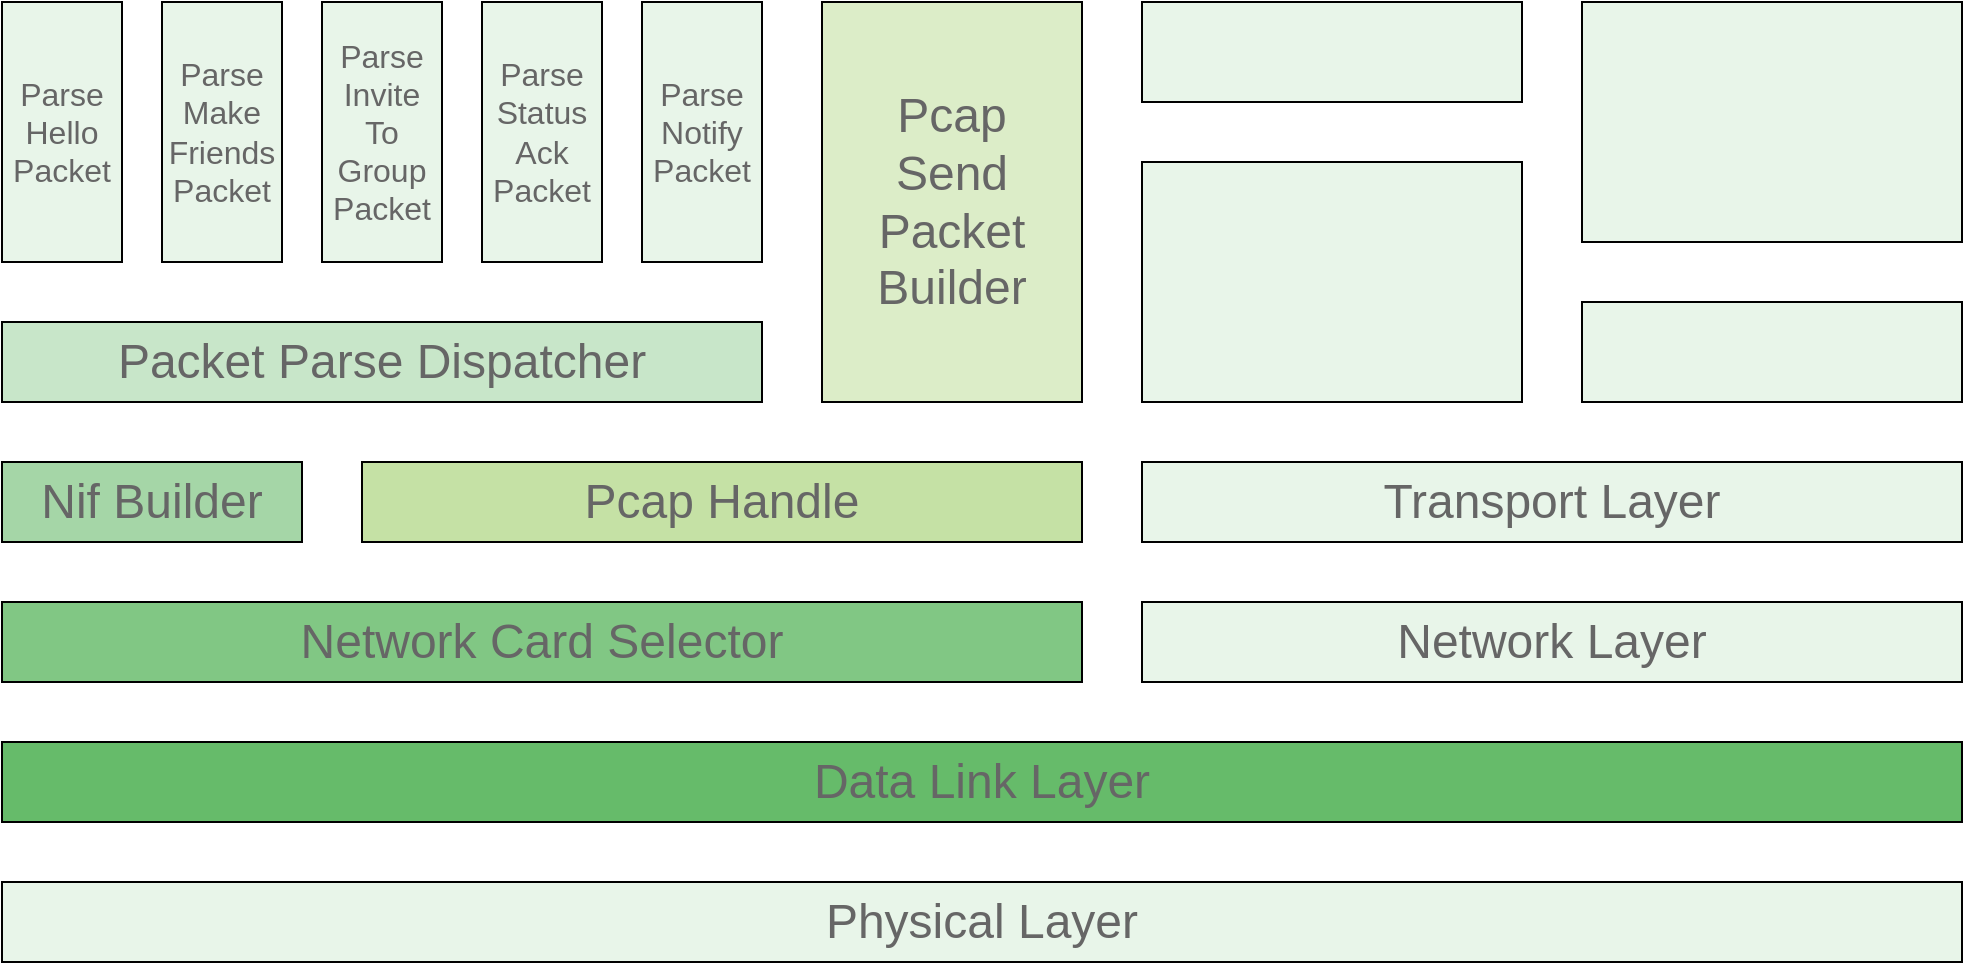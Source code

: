 <mxfile version="14.6.6" type="github">
  <diagram id="JCKB8MocDSN7x97dPDkK" name="Page-1">
    <mxGraphModel dx="1483" dy="897" grid="1" gridSize="10" guides="1" tooltips="1" connect="1" arrows="1" fold="1" page="1" pageScale="1" pageWidth="1654" pageHeight="2336" math="0" shadow="0">
      <root>
        <mxCell id="0" />
        <mxCell id="1" parent="0" />
        <mxCell id="Dv_WCurl7W9lhUE-oqcY-9" value="&lt;font style=&quot;font-size: 24px&quot; color=&quot;#666666&quot;&gt;Network Card Selector&lt;/font&gt;" style="rounded=0;whiteSpace=wrap;html=1;fillColor=#81c784;" vertex="1" parent="1">
          <mxGeometry x="220" y="870" width="540" height="40" as="geometry" />
        </mxCell>
        <mxCell id="Dv_WCurl7W9lhUE-oqcY-10" value="&lt;font style=&quot;font-size: 24px&quot; color=&quot;#666666&quot;&gt;Nif Builder&lt;/font&gt;" style="rounded=0;whiteSpace=wrap;html=1;fillColor=#a5d6a7;" vertex="1" parent="1">
          <mxGeometry x="220" y="800" width="150" height="40" as="geometry" />
        </mxCell>
        <mxCell id="Dv_WCurl7W9lhUE-oqcY-11" value="&lt;font color=&quot;#666666&quot;&gt;&lt;span style=&quot;font-size: 24px&quot;&gt;Pcap Handle&lt;/span&gt;&lt;/font&gt;" style="rounded=0;whiteSpace=wrap;html=1;fillColor=#c5e1a5;" vertex="1" parent="1">
          <mxGeometry x="400" y="800" width="360" height="40" as="geometry" />
        </mxCell>
        <mxCell id="Dv_WCurl7W9lhUE-oqcY-16" value="&lt;font color=&quot;#666666&quot;&gt;&lt;span style=&quot;font-size: 24px&quot;&gt;Packet Parse Dispatcher&lt;/span&gt;&lt;/font&gt;" style="rounded=0;whiteSpace=wrap;html=1;strokeColor=#000000;fillColor=#c8e6c9;" vertex="1" parent="1">
          <mxGeometry x="220" y="730" width="380" height="40" as="geometry" />
        </mxCell>
        <mxCell id="Dv_WCurl7W9lhUE-oqcY-17" value="&lt;span style=&quot;color: rgb(102 , 102 , 102) ; font-size: 24px&quot;&gt;Pcap&lt;br&gt;Send&lt;br&gt;Packet&lt;br&gt;Builder&lt;br&gt;&lt;/span&gt;" style="rounded=0;whiteSpace=wrap;html=1;strokeColor=#000000;fillColor=#dcedc8;" vertex="1" parent="1">
          <mxGeometry x="630" y="570" width="130" height="200" as="geometry" />
        </mxCell>
        <mxCell id="Dv_WCurl7W9lhUE-oqcY-18" value="&lt;span style=&quot;color: rgb(102 , 102 , 102) ; font-size: 16px&quot;&gt;Parse&lt;br&gt;Hello&lt;br&gt;Packet&lt;br&gt;&lt;/span&gt;" style="rounded=0;whiteSpace=wrap;html=1;strokeColor=#000000;fillColor=#e8f5e9;" vertex="1" parent="1">
          <mxGeometry x="220" y="570" width="60" height="130" as="geometry" />
        </mxCell>
        <mxCell id="Dv_WCurl7W9lhUE-oqcY-19" value="&lt;span style=&quot;color: rgb(102 , 102 , 102) ; font-size: 16px&quot;&gt;Parse&lt;/span&gt;&lt;br style=&quot;color: rgb(102 , 102 , 102) ; font-size: 16px&quot;&gt;&lt;font color=&quot;#666666&quot;&gt;&lt;span style=&quot;font-size: 16px&quot;&gt;Make&lt;br&gt;Friends&lt;/span&gt;&lt;/font&gt;&lt;br style=&quot;color: rgb(102 , 102 , 102) ; font-size: 16px&quot;&gt;&lt;span style=&quot;color: rgb(102 , 102 , 102) ; font-size: 16px&quot;&gt;Packet&lt;/span&gt;" style="rounded=0;whiteSpace=wrap;html=1;strokeColor=#000000;fillColor=#e8f5e9;" vertex="1" parent="1">
          <mxGeometry x="300" y="570" width="60" height="130" as="geometry" />
        </mxCell>
        <mxCell id="Dv_WCurl7W9lhUE-oqcY-20" value="&lt;span style=&quot;color: rgb(102 , 102 , 102) ; font-size: 16px&quot;&gt;Parse&lt;/span&gt;&lt;br style=&quot;color: rgb(102 , 102 , 102) ; font-size: 16px&quot;&gt;&lt;span style=&quot;color: rgb(102 , 102 , 102) ; font-size: 16px&quot;&gt;Invite&lt;br&gt;&lt;/span&gt;&lt;span style=&quot;color: rgb(102 , 102 , 102) ; font-size: 16px&quot;&gt;To&lt;br&gt;&lt;/span&gt;&lt;font color=&quot;#666666&quot;&gt;&lt;span style=&quot;font-size: 16px&quot;&gt;Group&lt;/span&gt;&lt;/font&gt;&lt;br style=&quot;color: rgb(102 , 102 , 102) ; font-size: 16px&quot;&gt;&lt;span style=&quot;color: rgb(102 , 102 , 102) ; font-size: 16px&quot;&gt;Packet&lt;/span&gt;" style="rounded=0;whiteSpace=wrap;html=1;strokeColor=#000000;fillColor=#e8f5e9;" vertex="1" parent="1">
          <mxGeometry x="380" y="570" width="60" height="130" as="geometry" />
        </mxCell>
        <mxCell id="Dv_WCurl7W9lhUE-oqcY-21" value="&lt;span style=&quot;color: rgb(102 , 102 , 102) ; font-size: 16px&quot;&gt;Parse&lt;/span&gt;&lt;br style=&quot;color: rgb(102 , 102 , 102) ; font-size: 16px&quot;&gt;&lt;span style=&quot;color: rgb(102 , 102 , 102) ; font-size: 16px&quot;&gt;Status&lt;br&gt;&lt;/span&gt;&lt;font color=&quot;#666666&quot;&gt;&lt;span style=&quot;font-size: 16px&quot;&gt;Ack&lt;/span&gt;&lt;/font&gt;&lt;br style=&quot;color: rgb(102 , 102 , 102) ; font-size: 16px&quot;&gt;&lt;span style=&quot;color: rgb(102 , 102 , 102) ; font-size: 16px&quot;&gt;Packet&lt;/span&gt;" style="rounded=0;whiteSpace=wrap;html=1;strokeColor=#000000;fillColor=#e8f5e9;" vertex="1" parent="1">
          <mxGeometry x="460" y="570" width="60" height="130" as="geometry" />
        </mxCell>
        <mxCell id="Dv_WCurl7W9lhUE-oqcY-22" value="&lt;span style=&quot;color: rgb(102 , 102 , 102) ; font-size: 16px&quot;&gt;Parse&lt;/span&gt;&lt;br style=&quot;color: rgb(102 , 102 , 102) ; font-size: 16px&quot;&gt;&lt;font color=&quot;#666666&quot;&gt;&lt;span style=&quot;font-size: 16px&quot;&gt;Notify&lt;/span&gt;&lt;/font&gt;&lt;br style=&quot;color: rgb(102 , 102 , 102) ; font-size: 16px&quot;&gt;&lt;span style=&quot;color: rgb(102 , 102 , 102) ; font-size: 16px&quot;&gt;Packet&lt;/span&gt;" style="rounded=0;whiteSpace=wrap;html=1;strokeColor=#000000;fillColor=#e8f5e9;" vertex="1" parent="1">
          <mxGeometry x="540" y="570" width="60" height="130" as="geometry" />
        </mxCell>
        <mxCell id="Dv_WCurl7W9lhUE-oqcY-23" value="&lt;font color=&quot;#666666&quot;&gt;&lt;span style=&quot;font-size: 24px&quot;&gt;Data Link Layer&lt;/span&gt;&lt;/font&gt;" style="rounded=0;whiteSpace=wrap;html=1;strokeColor=#000000;fillColor=#66bb6a;" vertex="1" parent="1">
          <mxGeometry x="220" y="940" width="980" height="40" as="geometry" />
        </mxCell>
        <mxCell id="Dv_WCurl7W9lhUE-oqcY-24" value="&lt;span style=&quot;color: rgb(102 , 102 , 102) ; font-size: 24px&quot;&gt;Network Layer&lt;/span&gt;" style="rounded=0;whiteSpace=wrap;html=1;strokeColor=#000000;fillColor=#e8f5e9;" vertex="1" parent="1">
          <mxGeometry x="790" y="870" width="410" height="40" as="geometry" />
        </mxCell>
        <mxCell id="Dv_WCurl7W9lhUE-oqcY-25" value="&lt;font color=&quot;#666666&quot;&gt;&lt;span style=&quot;font-size: 24px&quot;&gt;Physical Layer&lt;/span&gt;&lt;/font&gt;" style="rounded=0;whiteSpace=wrap;html=1;strokeColor=#000000;fillColor=#e8f5e9;" vertex="1" parent="1">
          <mxGeometry x="220" y="1010" width="980" height="40" as="geometry" />
        </mxCell>
        <mxCell id="Dv_WCurl7W9lhUE-oqcY-26" value="&lt;span style=&quot;color: rgb(102 , 102 , 102) ; font-size: 24px&quot;&gt;Transport Layer&lt;/span&gt;" style="rounded=0;whiteSpace=wrap;html=1;strokeColor=#000000;fillColor=#e8f5e9;" vertex="1" parent="1">
          <mxGeometry x="790" y="800" width="410" height="40" as="geometry" />
        </mxCell>
        <mxCell id="Dv_WCurl7W9lhUE-oqcY-28" value="" style="rounded=0;whiteSpace=wrap;html=1;strokeColor=#000000;fillColor=#e8f5e9;" vertex="1" parent="1">
          <mxGeometry x="790" y="650" width="190" height="120" as="geometry" />
        </mxCell>
        <mxCell id="Dv_WCurl7W9lhUE-oqcY-30" value="" style="rounded=0;whiteSpace=wrap;html=1;strokeColor=#000000;fillColor=#e8f5e9;" vertex="1" parent="1">
          <mxGeometry x="1010" y="570" width="190" height="120" as="geometry" />
        </mxCell>
        <mxCell id="Dv_WCurl7W9lhUE-oqcY-31" value="" style="rounded=0;whiteSpace=wrap;html=1;strokeColor=#000000;fillColor=#e8f5e9;" vertex="1" parent="1">
          <mxGeometry x="790" y="570" width="190" height="50" as="geometry" />
        </mxCell>
        <mxCell id="Dv_WCurl7W9lhUE-oqcY-32" value="" style="rounded=0;whiteSpace=wrap;html=1;strokeColor=#000000;fillColor=#e8f5e9;" vertex="1" parent="1">
          <mxGeometry x="1010" y="720" width="190" height="50" as="geometry" />
        </mxCell>
      </root>
    </mxGraphModel>
  </diagram>
</mxfile>
